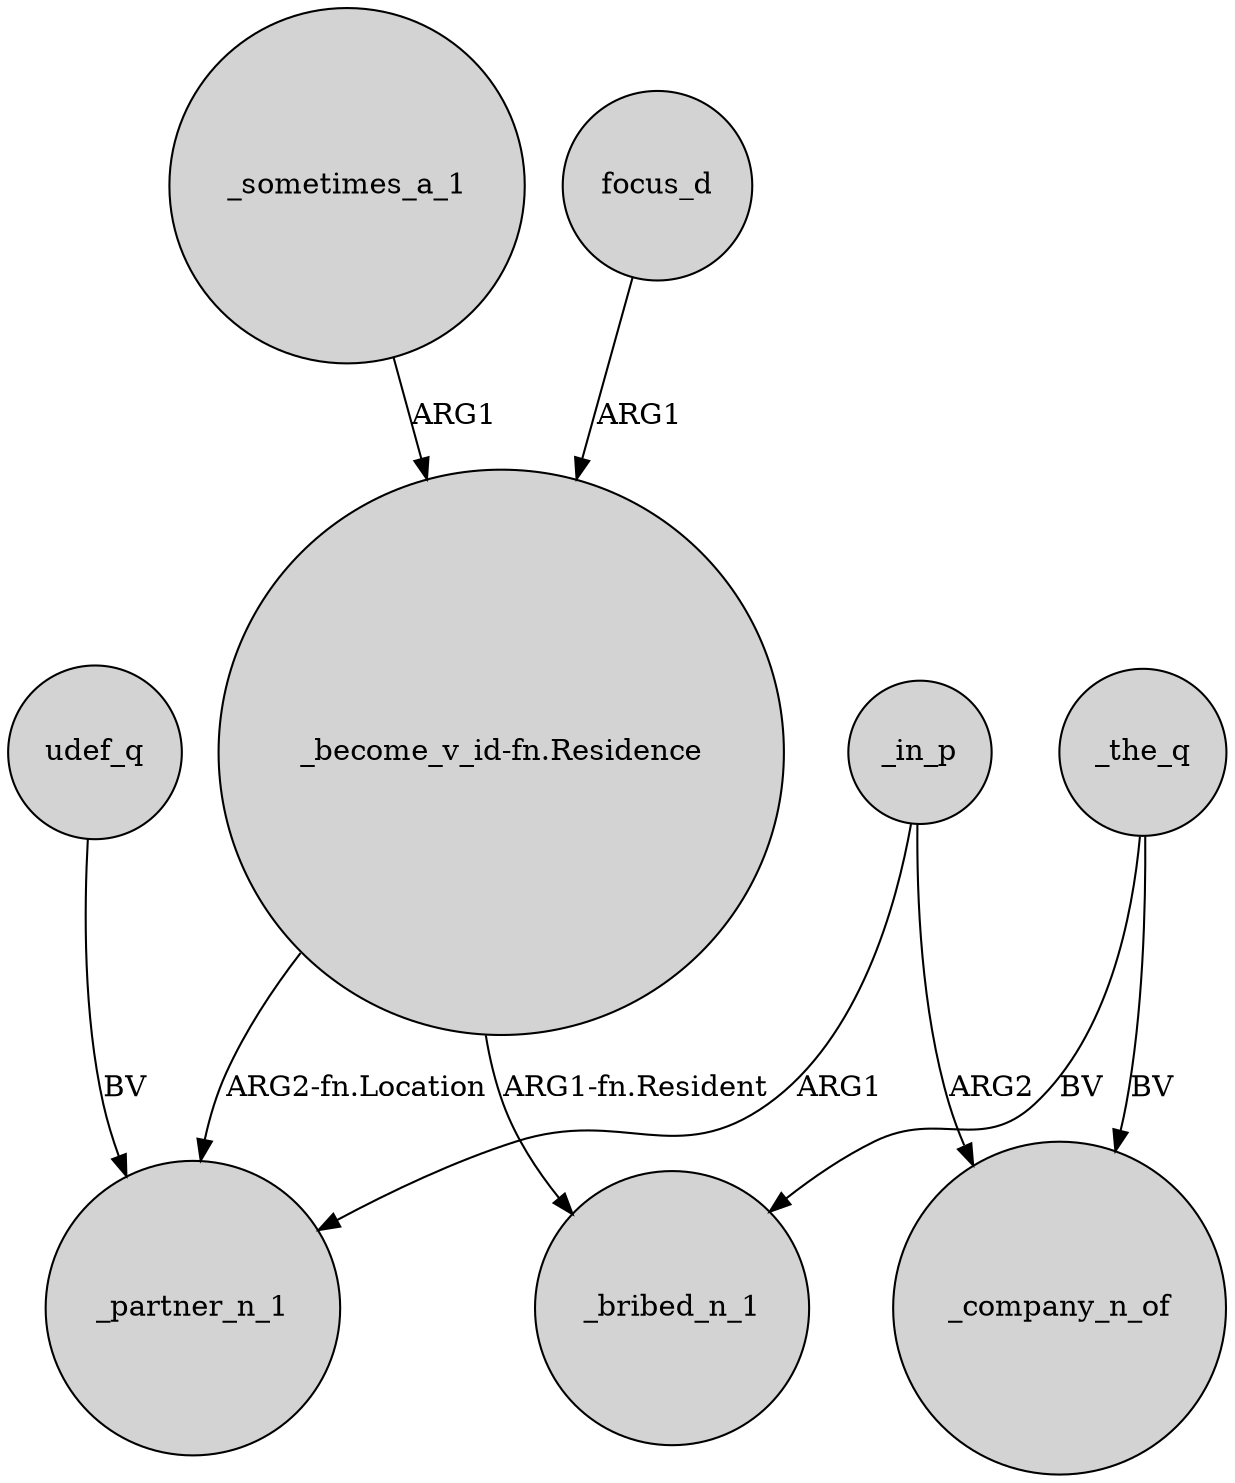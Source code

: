 digraph {
	node [shape=circle style=filled]
	"_become_v_id-fn.Residence" -> _partner_n_1 [label="ARG2-fn.Location"]
	_in_p -> _company_n_of [label=ARG2]
	_sometimes_a_1 -> "_become_v_id-fn.Residence" [label=ARG1]
	focus_d -> "_become_v_id-fn.Residence" [label=ARG1]
	_in_p -> _partner_n_1 [label=ARG1]
	"_become_v_id-fn.Residence" -> _bribed_n_1 [label="ARG1-fn.Resident"]
	_the_q -> _company_n_of [label=BV]
	_the_q -> _bribed_n_1 [label=BV]
	udef_q -> _partner_n_1 [label=BV]
}
